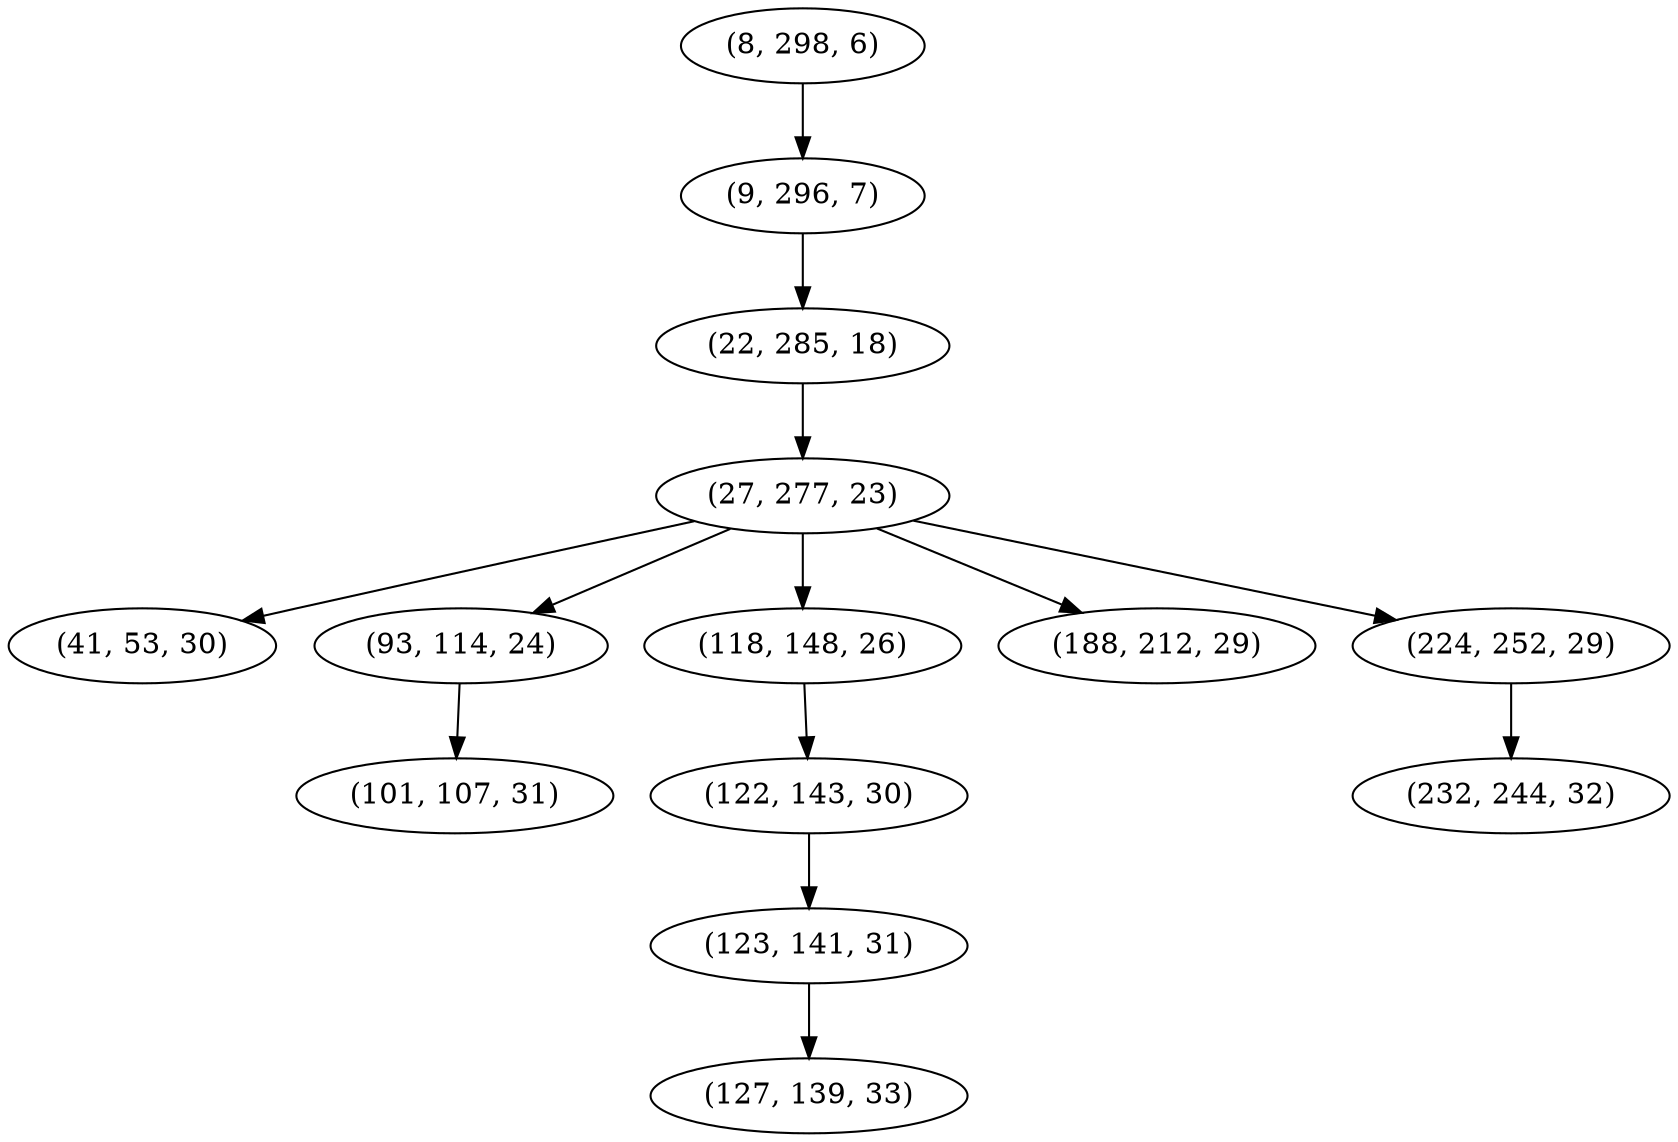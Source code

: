 digraph tree {
    "(8, 298, 6)";
    "(9, 296, 7)";
    "(22, 285, 18)";
    "(27, 277, 23)";
    "(41, 53, 30)";
    "(93, 114, 24)";
    "(101, 107, 31)";
    "(118, 148, 26)";
    "(122, 143, 30)";
    "(123, 141, 31)";
    "(127, 139, 33)";
    "(188, 212, 29)";
    "(224, 252, 29)";
    "(232, 244, 32)";
    "(8, 298, 6)" -> "(9, 296, 7)";
    "(9, 296, 7)" -> "(22, 285, 18)";
    "(22, 285, 18)" -> "(27, 277, 23)";
    "(27, 277, 23)" -> "(41, 53, 30)";
    "(27, 277, 23)" -> "(93, 114, 24)";
    "(27, 277, 23)" -> "(118, 148, 26)";
    "(27, 277, 23)" -> "(188, 212, 29)";
    "(27, 277, 23)" -> "(224, 252, 29)";
    "(93, 114, 24)" -> "(101, 107, 31)";
    "(118, 148, 26)" -> "(122, 143, 30)";
    "(122, 143, 30)" -> "(123, 141, 31)";
    "(123, 141, 31)" -> "(127, 139, 33)";
    "(224, 252, 29)" -> "(232, 244, 32)";
}
